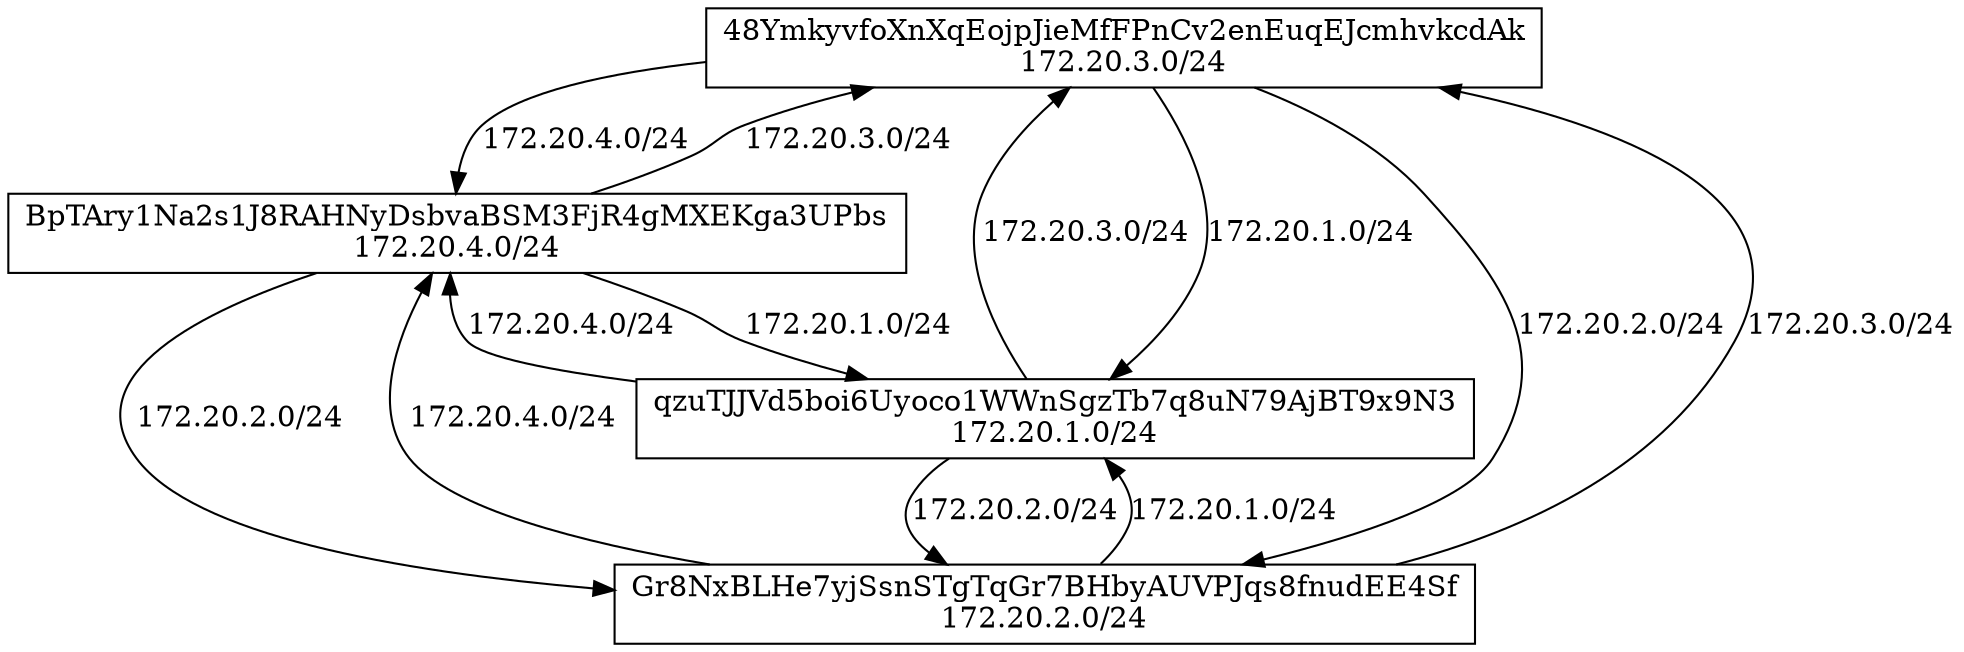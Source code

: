 digraph  {
	
	n3[label="48YmkyvfoXnXqEojpJieMfFPnCv2enEuqEJcmhvkcdAk\n172.20.3.0/24",shape="box"];
	n4[label="BpTAry1Na2s1J8RAHNyDsbvaBSM3FjR4gMXEKga3UPbs\n172.20.4.0/24",shape="box"];
	n2[label="Gr8NxBLHe7yjSsnSTgTqGr7BHbyAUVPJqs8fnudEE4Sf\n172.20.2.0/24",shape="box"];
	n1[label="qzuTJJVd5boi6Uyoco1WWnSgzTb7q8uN79AjBT9x9N3\n172.20.1.0/24",shape="box"];
	n3->n1[label="172.20.1.0/24"];
	n3->n2[label="172.20.2.0/24"];
	n3->n4[label="172.20.4.0/24"];
	n4->n1[label="172.20.1.0/24"];
	n4->n2[label="172.20.2.0/24"];
	n4->n3[label="172.20.3.0/24"];
	n2->n1[label="172.20.1.0/24"];
	n2->n3[label="172.20.3.0/24"];
	n2->n4[label="172.20.4.0/24"];
	n1->n2[label="172.20.2.0/24"];
	n1->n3[label="172.20.3.0/24"];
	n1->n4[label="172.20.4.0/24"];
	
}